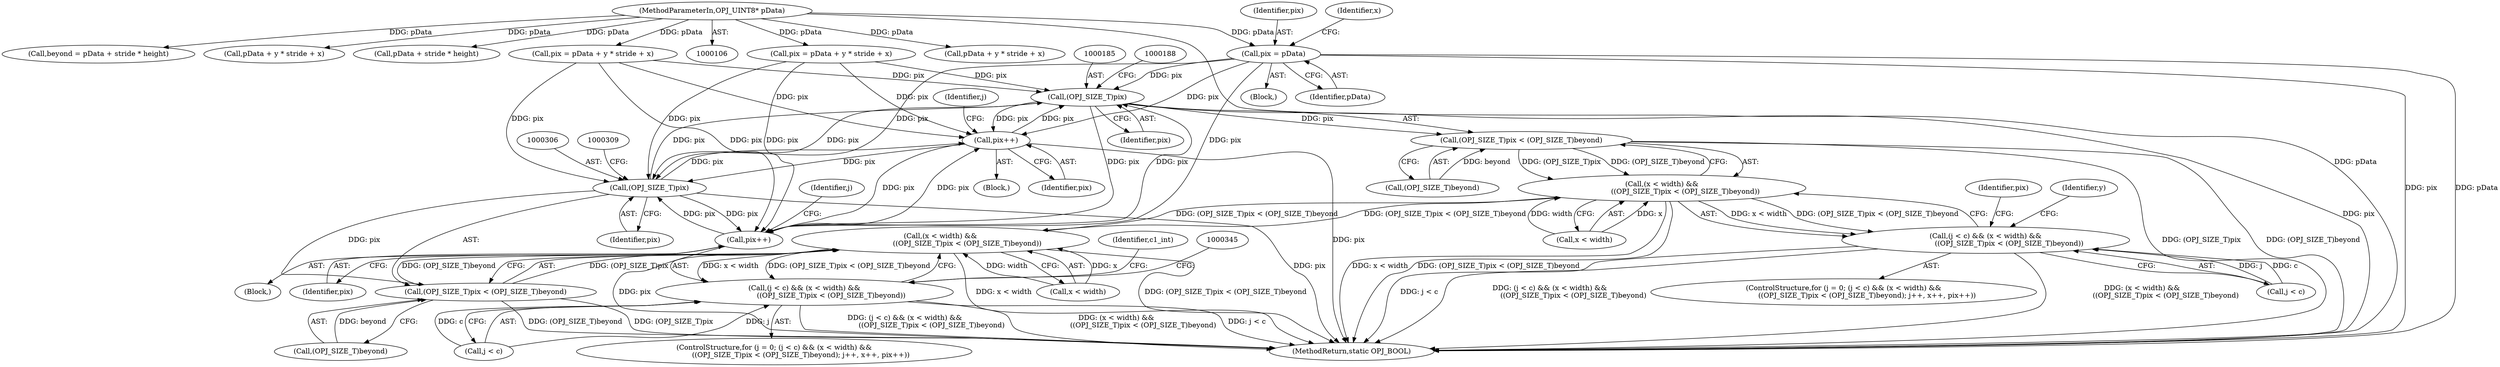 digraph "0_openjpeg_8ee335227bbcaf1614124046aa25e53d67b11ec3@pointer" {
"1000124" [label="(Call,pix = pData)"];
"1000108" [label="(MethodParameterIn,OPJ_UINT8* pData)"];
"1000184" [label="(Call,(OPJ_SIZE_T)pix)"];
"1000183" [label="(Call,(OPJ_SIZE_T)pix < (OPJ_SIZE_T)beyond)"];
"1000179" [label="(Call,(x < width) &&\n                     ((OPJ_SIZE_T)pix < (OPJ_SIZE_T)beyond))"];
"1000175" [label="(Call,(j < c) && (x < width) &&\n                     ((OPJ_SIZE_T)pix < (OPJ_SIZE_T)beyond))"];
"1000300" [label="(Call,(x < width) &&\n                        ((OPJ_SIZE_T)pix < (OPJ_SIZE_T)beyond))"];
"1000296" [label="(Call,(j < c) && (x < width) &&\n                        ((OPJ_SIZE_T)pix < (OPJ_SIZE_T)beyond))"];
"1000196" [label="(Call,pix++)"];
"1000305" [label="(Call,(OPJ_SIZE_T)pix)"];
"1000304" [label="(Call,(OPJ_SIZE_T)pix < (OPJ_SIZE_T)beyond)"];
"1000317" [label="(Call,pix++)"];
"1000180" [label="(Call,x < width)"];
"1000201" [label="(Identifier,pix)"];
"1000298" [label="(Identifier,j)"];
"1000134" [label="(Identifier,y)"];
"1000362" [label="(MethodReturn,static OPJ_BOOL)"];
"1000186" [label="(Identifier,pix)"];
"1000292" [label="(ControlStructure,for (j = 0; (j < c) && (x < width) &&\n                        ((OPJ_SIZE_T)pix < (OPJ_SIZE_T)beyond); j++, x++, pix++))"];
"1000184" [label="(Call,(OPJ_SIZE_T)pix)"];
"1000179" [label="(Call,(x < width) &&\n                     ((OPJ_SIZE_T)pix < (OPJ_SIZE_T)beyond))"];
"1000228" [label="(Call,pData + y * stride + x)"];
"1000226" [label="(Call,pix = pData + y * stride + x)"];
"1000125" [label="(Identifier,pix)"];
"1000117" [label="(Call,beyond = pData + stride * height)"];
"1000317" [label="(Call,pix++)"];
"1000304" [label="(Call,(OPJ_SIZE_T)pix < (OPJ_SIZE_T)beyond)"];
"1000193" [label="(Block,)"];
"1000314" [label="(Block,)"];
"1000308" [label="(Call,(OPJ_SIZE_T)beyond)"];
"1000297" [label="(Call,j < c)"];
"1000196" [label="(Call,pix++)"];
"1000177" [label="(Identifier,j)"];
"1000296" [label="(Call,(j < c) && (x < width) &&\n                        ((OPJ_SIZE_T)pix < (OPJ_SIZE_T)beyond))"];
"1000307" [label="(Identifier,pix)"];
"1000305" [label="(Call,(OPJ_SIZE_T)pix)"];
"1000124" [label="(Call,pix = pData)"];
"1000187" [label="(Call,(OPJ_SIZE_T)beyond)"];
"1000318" [label="(Identifier,pix)"];
"1000282" [label="(Call,pData + y * stride + x)"];
"1000112" [label="(Block,)"];
"1000301" [label="(Call,x < width)"];
"1000175" [label="(Call,(j < c) && (x < width) &&\n                     ((OPJ_SIZE_T)pix < (OPJ_SIZE_T)beyond))"];
"1000176" [label="(Call,j < c)"];
"1000108" [label="(MethodParameterIn,OPJ_UINT8* pData)"];
"1000197" [label="(Identifier,pix)"];
"1000119" [label="(Call,pData + stride * height)"];
"1000171" [label="(ControlStructure,for (j = 0; (j < c) && (x < width) &&\n                     ((OPJ_SIZE_T)pix < (OPJ_SIZE_T)beyond); j++, x++, pix++))"];
"1000280" [label="(Call,pix = pData + y * stride + x)"];
"1000183" [label="(Call,(OPJ_SIZE_T)pix < (OPJ_SIZE_T)beyond)"];
"1000126" [label="(Identifier,pData)"];
"1000300" [label="(Call,(x < width) &&\n                        ((OPJ_SIZE_T)pix < (OPJ_SIZE_T)beyond))"];
"1000323" [label="(Identifier,c1_int)"];
"1000128" [label="(Identifier,x)"];
"1000124" -> "1000112"  [label="AST: "];
"1000124" -> "1000126"  [label="CFG: "];
"1000125" -> "1000124"  [label="AST: "];
"1000126" -> "1000124"  [label="AST: "];
"1000128" -> "1000124"  [label="CFG: "];
"1000124" -> "1000362"  [label="DDG: pData"];
"1000124" -> "1000362"  [label="DDG: pix"];
"1000108" -> "1000124"  [label="DDG: pData"];
"1000124" -> "1000184"  [label="DDG: pix"];
"1000124" -> "1000196"  [label="DDG: pix"];
"1000124" -> "1000305"  [label="DDG: pix"];
"1000124" -> "1000317"  [label="DDG: pix"];
"1000108" -> "1000106"  [label="AST: "];
"1000108" -> "1000362"  [label="DDG: pData"];
"1000108" -> "1000117"  [label="DDG: pData"];
"1000108" -> "1000119"  [label="DDG: pData"];
"1000108" -> "1000226"  [label="DDG: pData"];
"1000108" -> "1000228"  [label="DDG: pData"];
"1000108" -> "1000280"  [label="DDG: pData"];
"1000108" -> "1000282"  [label="DDG: pData"];
"1000184" -> "1000183"  [label="AST: "];
"1000184" -> "1000186"  [label="CFG: "];
"1000185" -> "1000184"  [label="AST: "];
"1000186" -> "1000184"  [label="AST: "];
"1000188" -> "1000184"  [label="CFG: "];
"1000184" -> "1000362"  [label="DDG: pix"];
"1000184" -> "1000183"  [label="DDG: pix"];
"1000317" -> "1000184"  [label="DDG: pix"];
"1000305" -> "1000184"  [label="DDG: pix"];
"1000196" -> "1000184"  [label="DDG: pix"];
"1000280" -> "1000184"  [label="DDG: pix"];
"1000226" -> "1000184"  [label="DDG: pix"];
"1000184" -> "1000196"  [label="DDG: pix"];
"1000184" -> "1000305"  [label="DDG: pix"];
"1000184" -> "1000317"  [label="DDG: pix"];
"1000183" -> "1000179"  [label="AST: "];
"1000183" -> "1000187"  [label="CFG: "];
"1000187" -> "1000183"  [label="AST: "];
"1000179" -> "1000183"  [label="CFG: "];
"1000183" -> "1000362"  [label="DDG: (OPJ_SIZE_T)beyond"];
"1000183" -> "1000362"  [label="DDG: (OPJ_SIZE_T)pix"];
"1000183" -> "1000179"  [label="DDG: (OPJ_SIZE_T)pix"];
"1000183" -> "1000179"  [label="DDG: (OPJ_SIZE_T)beyond"];
"1000187" -> "1000183"  [label="DDG: beyond"];
"1000179" -> "1000175"  [label="AST: "];
"1000179" -> "1000180"  [label="CFG: "];
"1000180" -> "1000179"  [label="AST: "];
"1000175" -> "1000179"  [label="CFG: "];
"1000179" -> "1000362"  [label="DDG: x < width"];
"1000179" -> "1000362"  [label="DDG: (OPJ_SIZE_T)pix < (OPJ_SIZE_T)beyond"];
"1000179" -> "1000175"  [label="DDG: x < width"];
"1000179" -> "1000175"  [label="DDG: (OPJ_SIZE_T)pix < (OPJ_SIZE_T)beyond"];
"1000180" -> "1000179"  [label="DDG: x"];
"1000180" -> "1000179"  [label="DDG: width"];
"1000300" -> "1000179"  [label="DDG: (OPJ_SIZE_T)pix < (OPJ_SIZE_T)beyond"];
"1000179" -> "1000300"  [label="DDG: (OPJ_SIZE_T)pix < (OPJ_SIZE_T)beyond"];
"1000175" -> "1000171"  [label="AST: "];
"1000175" -> "1000176"  [label="CFG: "];
"1000176" -> "1000175"  [label="AST: "];
"1000134" -> "1000175"  [label="CFG: "];
"1000201" -> "1000175"  [label="CFG: "];
"1000175" -> "1000362"  [label="DDG: (x < width) &&\n                     ((OPJ_SIZE_T)pix < (OPJ_SIZE_T)beyond)"];
"1000175" -> "1000362"  [label="DDG: j < c"];
"1000175" -> "1000362"  [label="DDG: (j < c) && (x < width) &&\n                     ((OPJ_SIZE_T)pix < (OPJ_SIZE_T)beyond)"];
"1000176" -> "1000175"  [label="DDG: j"];
"1000176" -> "1000175"  [label="DDG: c"];
"1000300" -> "1000296"  [label="AST: "];
"1000300" -> "1000301"  [label="CFG: "];
"1000300" -> "1000304"  [label="CFG: "];
"1000301" -> "1000300"  [label="AST: "];
"1000304" -> "1000300"  [label="AST: "];
"1000296" -> "1000300"  [label="CFG: "];
"1000300" -> "1000362"  [label="DDG: (OPJ_SIZE_T)pix < (OPJ_SIZE_T)beyond"];
"1000300" -> "1000362"  [label="DDG: x < width"];
"1000300" -> "1000296"  [label="DDG: x < width"];
"1000300" -> "1000296"  [label="DDG: (OPJ_SIZE_T)pix < (OPJ_SIZE_T)beyond"];
"1000301" -> "1000300"  [label="DDG: x"];
"1000301" -> "1000300"  [label="DDG: width"];
"1000304" -> "1000300"  [label="DDG: (OPJ_SIZE_T)pix"];
"1000304" -> "1000300"  [label="DDG: (OPJ_SIZE_T)beyond"];
"1000296" -> "1000292"  [label="AST: "];
"1000296" -> "1000297"  [label="CFG: "];
"1000297" -> "1000296"  [label="AST: "];
"1000323" -> "1000296"  [label="CFG: "];
"1000345" -> "1000296"  [label="CFG: "];
"1000296" -> "1000362"  [label="DDG: (j < c) && (x < width) &&\n                        ((OPJ_SIZE_T)pix < (OPJ_SIZE_T)beyond)"];
"1000296" -> "1000362"  [label="DDG: (x < width) &&\n                        ((OPJ_SIZE_T)pix < (OPJ_SIZE_T)beyond)"];
"1000296" -> "1000362"  [label="DDG: j < c"];
"1000297" -> "1000296"  [label="DDG: j"];
"1000297" -> "1000296"  [label="DDG: c"];
"1000196" -> "1000193"  [label="AST: "];
"1000196" -> "1000197"  [label="CFG: "];
"1000197" -> "1000196"  [label="AST: "];
"1000177" -> "1000196"  [label="CFG: "];
"1000196" -> "1000362"  [label="DDG: pix"];
"1000317" -> "1000196"  [label="DDG: pix"];
"1000305" -> "1000196"  [label="DDG: pix"];
"1000280" -> "1000196"  [label="DDG: pix"];
"1000226" -> "1000196"  [label="DDG: pix"];
"1000196" -> "1000305"  [label="DDG: pix"];
"1000196" -> "1000317"  [label="DDG: pix"];
"1000305" -> "1000304"  [label="AST: "];
"1000305" -> "1000307"  [label="CFG: "];
"1000306" -> "1000305"  [label="AST: "];
"1000307" -> "1000305"  [label="AST: "];
"1000309" -> "1000305"  [label="CFG: "];
"1000305" -> "1000362"  [label="DDG: pix"];
"1000305" -> "1000304"  [label="DDG: pix"];
"1000317" -> "1000305"  [label="DDG: pix"];
"1000280" -> "1000305"  [label="DDG: pix"];
"1000226" -> "1000305"  [label="DDG: pix"];
"1000305" -> "1000317"  [label="DDG: pix"];
"1000304" -> "1000308"  [label="CFG: "];
"1000308" -> "1000304"  [label="AST: "];
"1000304" -> "1000362"  [label="DDG: (OPJ_SIZE_T)pix"];
"1000304" -> "1000362"  [label="DDG: (OPJ_SIZE_T)beyond"];
"1000308" -> "1000304"  [label="DDG: beyond"];
"1000317" -> "1000314"  [label="AST: "];
"1000317" -> "1000318"  [label="CFG: "];
"1000318" -> "1000317"  [label="AST: "];
"1000298" -> "1000317"  [label="CFG: "];
"1000317" -> "1000362"  [label="DDG: pix"];
"1000280" -> "1000317"  [label="DDG: pix"];
"1000226" -> "1000317"  [label="DDG: pix"];
}
